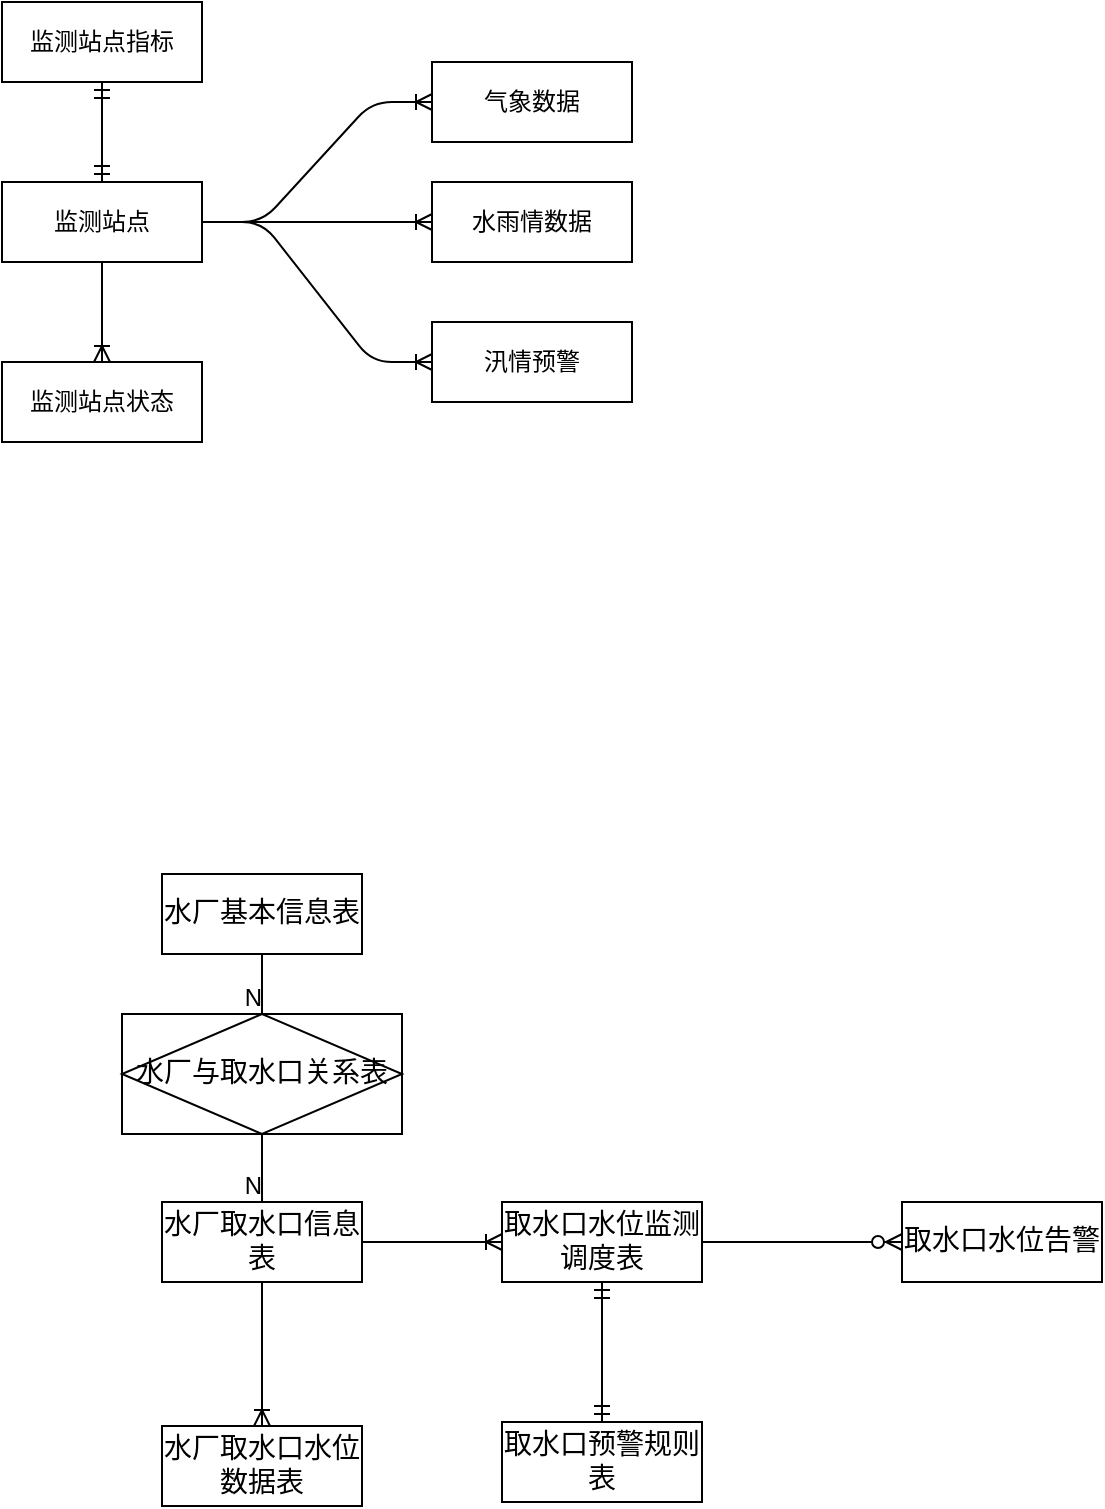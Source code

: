 <mxfile version="14.1.8" type="github">
  <diagram id="R2lEEEUBdFMjLlhIrx00" name="Page-1">
    <mxGraphModel dx="820" dy="570" grid="0" gridSize="10" guides="1" tooltips="1" connect="1" arrows="1" fold="1" page="0" pageScale="1" pageWidth="850" pageHeight="1100" math="0" shadow="0" extFonts="Permanent Marker^https://fonts.googleapis.com/css?family=Permanent+Marker">
      <root>
        <mxCell id="0" />
        <mxCell id="1" parent="0" />
        <mxCell id="ETopGWIWWFFzmafr7ryn-1" value="监测站点" style="whiteSpace=wrap;html=1;align=center;" vertex="1" parent="1">
          <mxGeometry x="40" y="130" width="100" height="40" as="geometry" />
        </mxCell>
        <mxCell id="ETopGWIWWFFzmafr7ryn-2" value="气象数据" style="whiteSpace=wrap;html=1;align=center;" vertex="1" parent="1">
          <mxGeometry x="255" y="70" width="100" height="40" as="geometry" />
        </mxCell>
        <mxCell id="ETopGWIWWFFzmafr7ryn-3" value="水雨情数据" style="whiteSpace=wrap;html=1;align=center;" vertex="1" parent="1">
          <mxGeometry x="255" y="130" width="100" height="40" as="geometry" />
        </mxCell>
        <mxCell id="ETopGWIWWFFzmafr7ryn-4" value="监测站点指标" style="whiteSpace=wrap;html=1;align=center;" vertex="1" parent="1">
          <mxGeometry x="40" y="40" width="100" height="40" as="geometry" />
        </mxCell>
        <mxCell id="ETopGWIWWFFzmafr7ryn-5" value="" style="fontSize=12;html=1;endArrow=ERmandOne;startArrow=ERmandOne;entryX=0.5;entryY=0;entryDx=0;entryDy=0;exitX=0.5;exitY=1;exitDx=0;exitDy=0;" edge="1" parent="1" source="ETopGWIWWFFzmafr7ryn-4" target="ETopGWIWWFFzmafr7ryn-1">
          <mxGeometry width="100" height="100" relative="1" as="geometry">
            <mxPoint x="-10" y="280" as="sourcePoint" />
            <mxPoint x="20" y="240" as="targetPoint" />
          </mxGeometry>
        </mxCell>
        <mxCell id="ETopGWIWWFFzmafr7ryn-6" value="" style="edgeStyle=entityRelationEdgeStyle;fontSize=12;html=1;endArrow=ERoneToMany;entryX=0;entryY=0.5;entryDx=0;entryDy=0;" edge="1" parent="1" source="ETopGWIWWFFzmafr7ryn-1" target="ETopGWIWWFFzmafr7ryn-2">
          <mxGeometry width="100" height="100" relative="1" as="geometry">
            <mxPoint x="200" y="380" as="sourcePoint" />
            <mxPoint x="300" y="280" as="targetPoint" />
          </mxGeometry>
        </mxCell>
        <mxCell id="ETopGWIWWFFzmafr7ryn-7" value="" style="edgeStyle=entityRelationEdgeStyle;fontSize=12;html=1;endArrow=ERoneToMany;exitX=1;exitY=0.5;exitDx=0;exitDy=0;entryX=0;entryY=0.5;entryDx=0;entryDy=0;" edge="1" parent="1" source="ETopGWIWWFFzmafr7ryn-1" target="ETopGWIWWFFzmafr7ryn-3">
          <mxGeometry width="100" height="100" relative="1" as="geometry">
            <mxPoint x="230" y="380" as="sourcePoint" />
            <mxPoint x="330" y="280" as="targetPoint" />
          </mxGeometry>
        </mxCell>
        <mxCell id="ETopGWIWWFFzmafr7ryn-8" value="汛情预警" style="whiteSpace=wrap;html=1;align=center;" vertex="1" parent="1">
          <mxGeometry x="255" y="200" width="100" height="40" as="geometry" />
        </mxCell>
        <mxCell id="ETopGWIWWFFzmafr7ryn-9" value="" style="edgeStyle=entityRelationEdgeStyle;fontSize=12;html=1;endArrow=ERoneToMany;exitX=1;exitY=0.5;exitDx=0;exitDy=0;" edge="1" parent="1" source="ETopGWIWWFFzmafr7ryn-1" target="ETopGWIWWFFzmafr7ryn-8">
          <mxGeometry width="100" height="100" relative="1" as="geometry">
            <mxPoint x="260" y="400" as="sourcePoint" />
            <mxPoint x="360" y="300" as="targetPoint" />
          </mxGeometry>
        </mxCell>
        <mxCell id="ETopGWIWWFFzmafr7ryn-10" value="监测站点状态" style="whiteSpace=wrap;html=1;align=center;" vertex="1" parent="1">
          <mxGeometry x="40" y="220" width="100" height="40" as="geometry" />
        </mxCell>
        <mxCell id="ETopGWIWWFFzmafr7ryn-11" value="" style="edgeStyle=orthogonalEdgeStyle;fontSize=12;html=1;endArrow=ERoneToMany;exitX=0.5;exitY=1;exitDx=0;exitDy=0;entryX=0.5;entryY=0;entryDx=0;entryDy=0;" edge="1" parent="1" source="ETopGWIWWFFzmafr7ryn-1" target="ETopGWIWWFFzmafr7ryn-10">
          <mxGeometry width="100" height="100" relative="1" as="geometry">
            <mxPoint x="130" y="430" as="sourcePoint" />
            <mxPoint x="230" y="330" as="targetPoint" />
          </mxGeometry>
        </mxCell>
        <mxCell id="ETopGWIWWFFzmafr7ryn-13" value="取水口水位监测调度表" style="whiteSpace=wrap;html=1;align=center;fontFamily=仿宋;fontSize=14;" vertex="1" parent="1">
          <mxGeometry x="290" y="640" width="100" height="40" as="geometry" />
        </mxCell>
        <mxCell id="ETopGWIWWFFzmafr7ryn-16" value="取水口水位告警" style="whiteSpace=wrap;html=1;align=center;fontFamily=仿宋;fontSize=14;" vertex="1" parent="1">
          <mxGeometry x="490" y="640" width="100" height="40" as="geometry" />
        </mxCell>
        <mxCell id="ETopGWIWWFFzmafr7ryn-17" value="取水口预警规则表" style="whiteSpace=wrap;html=1;align=center;fontFamily=仿宋;fontSize=14;" vertex="1" parent="1">
          <mxGeometry x="290" y="750" width="100" height="40" as="geometry" />
        </mxCell>
        <mxCell id="ETopGWIWWFFzmafr7ryn-18" value="" style="edgeStyle=orthogonalEdgeStyle;fontSize=14;html=1;endArrow=ERmandOne;startArrow=ERmandOne;entryX=0.5;entryY=1;entryDx=0;entryDy=0;exitX=0.5;exitY=0;exitDx=0;exitDy=0;fontFamily=仿宋;" edge="1" parent="1" target="ETopGWIWWFFzmafr7ryn-13" source="ETopGWIWWFFzmafr7ryn-17">
          <mxGeometry width="100" height="100" relative="1" as="geometry">
            <mxPoint x="370" y="710" as="sourcePoint" />
            <mxPoint x="520" y="780" as="targetPoint" />
          </mxGeometry>
        </mxCell>
        <mxCell id="ETopGWIWWFFzmafr7ryn-19" value="水厂基本信息表" style="whiteSpace=wrap;html=1;align=center;fontFamily=仿宋;fontSize=14;" vertex="1" parent="1">
          <mxGeometry x="120" y="476" width="100" height="40" as="geometry" />
        </mxCell>
        <mxCell id="ETopGWIWWFFzmafr7ryn-21" value="水厂取水口信息表" style="whiteSpace=wrap;html=1;align=center;fontFamily=仿宋;fontSize=14;" vertex="1" parent="1">
          <mxGeometry x="120" y="640" width="100" height="40" as="geometry" />
        </mxCell>
        <mxCell id="ETopGWIWWFFzmafr7ryn-27" value="" style="edgeStyle=entityRelationEdgeStyle;fontSize=14;html=1;endArrow=ERzeroToMany;endFill=1;entryX=0;entryY=0.5;entryDx=0;entryDy=0;fontFamily=仿宋;" edge="1" parent="1" source="ETopGWIWWFFzmafr7ryn-13" target="ETopGWIWWFFzmafr7ryn-16">
          <mxGeometry width="100" height="100" relative="1" as="geometry">
            <mxPoint x="390" y="660" as="sourcePoint" />
            <mxPoint x="505" y="660" as="targetPoint" />
          </mxGeometry>
        </mxCell>
        <mxCell id="ETopGWIWWFFzmafr7ryn-28" value="" style="edgeStyle=orthogonalEdgeStyle;fontSize=14;html=1;endArrow=ERoneToMany;exitX=1;exitY=0.5;exitDx=0;exitDy=0;entryX=0;entryY=0.5;entryDx=0;entryDy=0;fontFamily=仿宋;" edge="1" parent="1" source="ETopGWIWWFFzmafr7ryn-21" target="ETopGWIWWFFzmafr7ryn-13">
          <mxGeometry width="100" height="100" relative="1" as="geometry">
            <mxPoint x="240" y="940" as="sourcePoint" />
            <mxPoint x="340" y="840" as="targetPoint" />
          </mxGeometry>
        </mxCell>
        <mxCell id="ETopGWIWWFFzmafr7ryn-29" value="水厂取水口水位数据表" style="whiteSpace=wrap;html=1;align=center;fontFamily=仿宋;fontSize=14;" vertex="1" parent="1">
          <mxGeometry x="120" y="752" width="100" height="40" as="geometry" />
        </mxCell>
        <mxCell id="ETopGWIWWFFzmafr7ryn-30" value="" style="edgeStyle=orthogonalEdgeStyle;fontSize=12;html=1;endArrow=ERoneToMany;exitX=0.5;exitY=1;exitDx=0;exitDy=0;entryX=0.5;entryY=0;entryDx=0;entryDy=0;fontFamily=仿宋;" edge="1" parent="1" source="ETopGWIWWFFzmafr7ryn-21" target="ETopGWIWWFFzmafr7ryn-29">
          <mxGeometry width="100" height="100" relative="1" as="geometry">
            <mxPoint x="252" y="930" as="sourcePoint" />
            <mxPoint x="352" y="830" as="targetPoint" />
          </mxGeometry>
        </mxCell>
        <mxCell id="ETopGWIWWFFzmafr7ryn-31" value="水厂与取水口关系表" style="shape=associativeEntity;whiteSpace=wrap;html=1;align=center;fontFamily=仿宋;fontSize=14;" vertex="1" parent="1">
          <mxGeometry x="100" y="546" width="140" height="60" as="geometry" />
        </mxCell>
        <mxCell id="ETopGWIWWFFzmafr7ryn-32" value="" style="endArrow=none;html=1;rounded=0;fontFamily=仿宋;fontSize=14;exitX=0.5;exitY=1;exitDx=0;exitDy=0;" edge="1" parent="1" source="ETopGWIWWFFzmafr7ryn-19" target="ETopGWIWWFFzmafr7ryn-31">
          <mxGeometry relative="1" as="geometry">
            <mxPoint x="322" y="563" as="sourcePoint" />
            <mxPoint x="482" y="563" as="targetPoint" />
          </mxGeometry>
        </mxCell>
        <mxCell id="ETopGWIWWFFzmafr7ryn-33" value="N" style="resizable=0;html=1;align=right;verticalAlign=bottom;" connectable="0" vertex="1" parent="ETopGWIWWFFzmafr7ryn-32">
          <mxGeometry x="1" relative="1" as="geometry" />
        </mxCell>
        <mxCell id="ETopGWIWWFFzmafr7ryn-34" value="" style="endArrow=none;html=1;rounded=0;fontFamily=仿宋;fontSize=14;exitX=0.5;exitY=1;exitDx=0;exitDy=0;" edge="1" parent="1" source="ETopGWIWWFFzmafr7ryn-31" target="ETopGWIWWFFzmafr7ryn-21">
          <mxGeometry relative="1" as="geometry">
            <mxPoint x="314" y="604" as="sourcePoint" />
            <mxPoint x="474" y="604" as="targetPoint" />
          </mxGeometry>
        </mxCell>
        <mxCell id="ETopGWIWWFFzmafr7ryn-35" value="N" style="resizable=0;html=1;align=right;verticalAlign=bottom;" connectable="0" vertex="1" parent="ETopGWIWWFFzmafr7ryn-34">
          <mxGeometry x="1" relative="1" as="geometry" />
        </mxCell>
      </root>
    </mxGraphModel>
  </diagram>
</mxfile>
